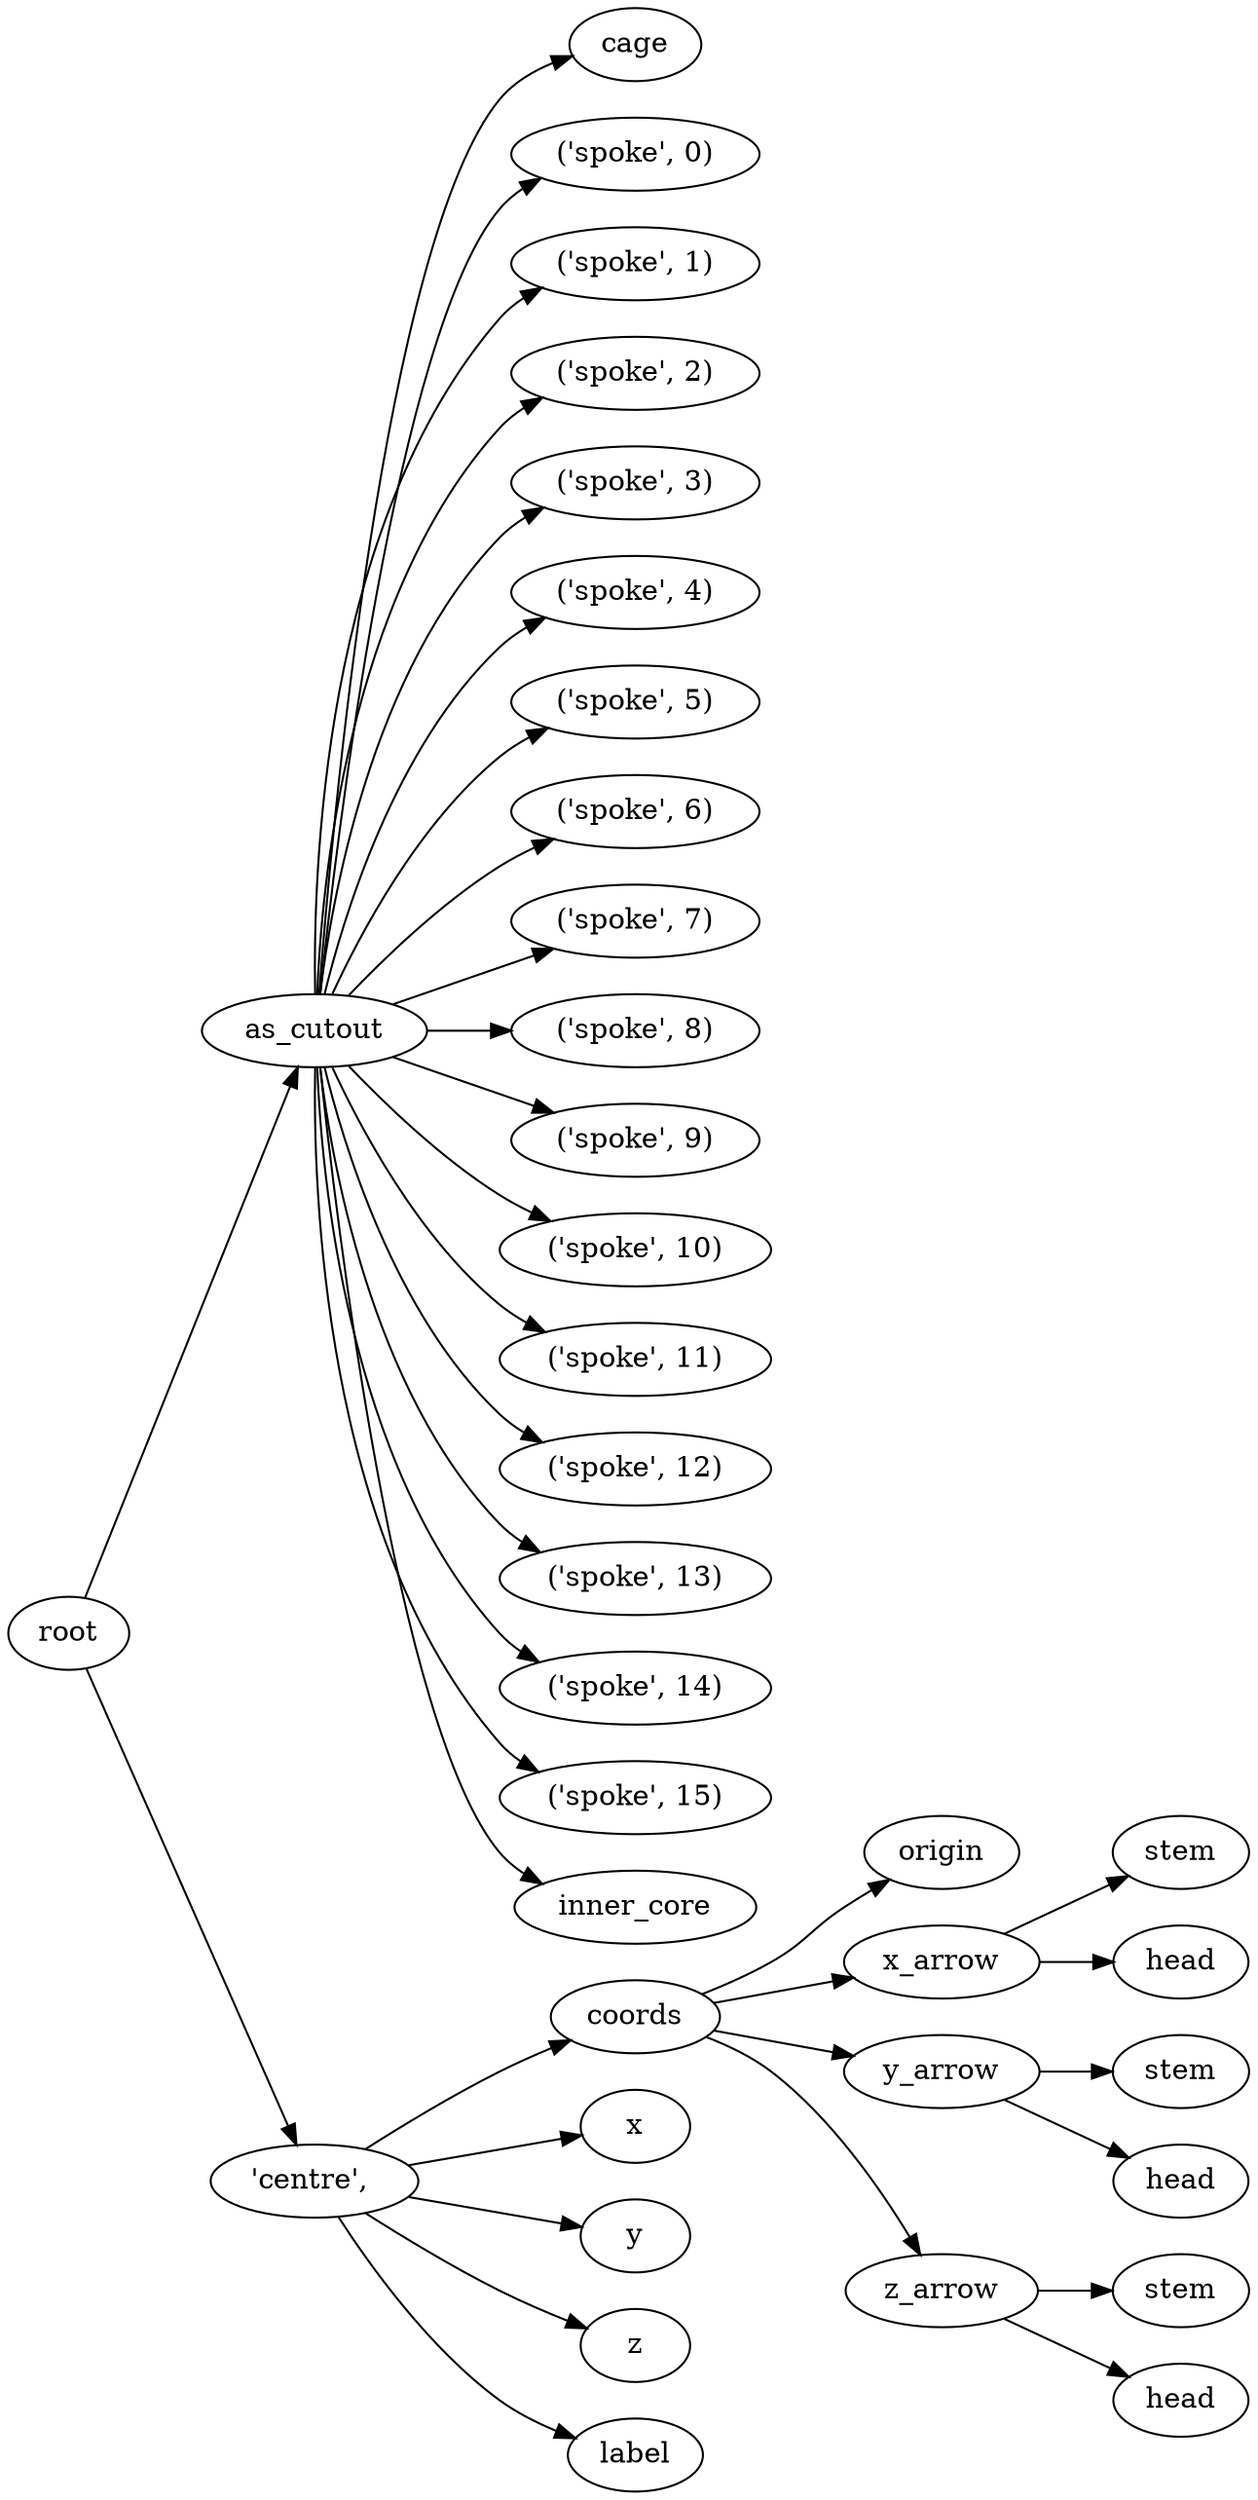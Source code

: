 digraph as_cutout {
	graph [rankdir=LR]
	root_22 [label=root href="javascript:s=&quot;\(\)\nNone&quot;; console.log(s); alert(s);"]
	as_cutout_23 [label=as_cutout href="javascript:s=&quot;\(&#x27;as_cutout&#x27;,\)\nCurlySpokes&quot;; console.log(s); alert(s);" tooltip=CurlySpokes]
	cage_24 [label=cage href="javascript:s=&quot;\(&#x27;as_cutout&#x27;,\ &#x27;cage&#x27;\)\nCylinder&quot;; console.log(s); alert(s);" tooltip=Cylinder]
	spoke_25 [label="\('spoke',\ 0\)" href="javascript:s=&quot;\(&#x27;as_cutout&#x27;,\ \(&#x27;spoke&#x27;,\ 0\)\)\nLinearExtrude&quot;; console.log(s); alert(s);" tooltip=LinearExtrude]
	spoke_26 [label="\('spoke',\ 1\)" href="javascript:s=&quot;\(&#x27;as_cutout&#x27;,\ \(&#x27;spoke&#x27;,\ 1\)\)\nLinearExtrude&quot;; console.log(s); alert(s);" tooltip=LinearExtrude]
	spoke_27 [label="\('spoke',\ 2\)" href="javascript:s=&quot;\(&#x27;as_cutout&#x27;,\ \(&#x27;spoke&#x27;,\ 2\)\)\nLinearExtrude&quot;; console.log(s); alert(s);" tooltip=LinearExtrude]
	spoke_28 [label="\('spoke',\ 3\)" href="javascript:s=&quot;\(&#x27;as_cutout&#x27;,\ \(&#x27;spoke&#x27;,\ 3\)\)\nLinearExtrude&quot;; console.log(s); alert(s);" tooltip=LinearExtrude]
	spoke_29 [label="\('spoke',\ 4\)" href="javascript:s=&quot;\(&#x27;as_cutout&#x27;,\ \(&#x27;spoke&#x27;,\ 4\)\)\nLinearExtrude&quot;; console.log(s); alert(s);" tooltip=LinearExtrude]
	spoke_30 [label="\('spoke',\ 5\)" href="javascript:s=&quot;\(&#x27;as_cutout&#x27;,\ \(&#x27;spoke&#x27;,\ 5\)\)\nLinearExtrude&quot;; console.log(s); alert(s);" tooltip=LinearExtrude]
	spoke_31 [label="\('spoke',\ 6\)" href="javascript:s=&quot;\(&#x27;as_cutout&#x27;,\ \(&#x27;spoke&#x27;,\ 6\)\)\nLinearExtrude&quot;; console.log(s); alert(s);" tooltip=LinearExtrude]
	spoke_32 [label="\('spoke',\ 7\)" href="javascript:s=&quot;\(&#x27;as_cutout&#x27;,\ \(&#x27;spoke&#x27;,\ 7\)\)\nLinearExtrude&quot;; console.log(s); alert(s);" tooltip=LinearExtrude]
	spoke_33 [label="\('spoke',\ 8\)" href="javascript:s=&quot;\(&#x27;as_cutout&#x27;,\ \(&#x27;spoke&#x27;,\ 8\)\)\nLinearExtrude&quot;; console.log(s); alert(s);" tooltip=LinearExtrude]
	spoke_34 [label="\('spoke',\ 9\)" href="javascript:s=&quot;\(&#x27;as_cutout&#x27;,\ \(&#x27;spoke&#x27;,\ 9\)\)\nLinearExtrude&quot;; console.log(s); alert(s);" tooltip=LinearExtrude]
	spoke_35 [label="\('spoke',\ 10\)" href="javascript:s=&quot;\(&#x27;as_cutout&#x27;,\ \(&#x27;spoke&#x27;,\ 10\)\)\nLinearExtrude&quot;; console.log(s); alert(s);" tooltip=LinearExtrude]
	spoke_36 [label="\('spoke',\ 11\)" href="javascript:s=&quot;\(&#x27;as_cutout&#x27;,\ \(&#x27;spoke&#x27;,\ 11\)\)\nLinearExtrude&quot;; console.log(s); alert(s);" tooltip=LinearExtrude]
	spoke_37 [label="\('spoke',\ 12\)" href="javascript:s=&quot;\(&#x27;as_cutout&#x27;,\ \(&#x27;spoke&#x27;,\ 12\)\)\nLinearExtrude&quot;; console.log(s); alert(s);" tooltip=LinearExtrude]
	spoke_38 [label="\('spoke',\ 13\)" href="javascript:s=&quot;\(&#x27;as_cutout&#x27;,\ \(&#x27;spoke&#x27;,\ 13\)\)\nLinearExtrude&quot;; console.log(s); alert(s);" tooltip=LinearExtrude]
	spoke_39 [label="\('spoke',\ 14\)" href="javascript:s=&quot;\(&#x27;as_cutout&#x27;,\ \(&#x27;spoke&#x27;,\ 14\)\)\nLinearExtrude&quot;; console.log(s); alert(s);" tooltip=LinearExtrude]
	spoke_40 [label="\('spoke',\ 15\)" href="javascript:s=&quot;\(&#x27;as_cutout&#x27;,\ \(&#x27;spoke&#x27;,\ 15\)\)\nLinearExtrude&quot;; console.log(s); alert(s);" tooltip=LinearExtrude]
	inner_core_41 [label=inner_core href="javascript:s=&quot;\(&#x27;as_cutout&#x27;,\ &#x27;inner_core&#x27;\)\nCylinder&quot;; console.log(s); alert(s);" tooltip=Cylinder]
	42 [label="'centre',\ " href="javascript:s=&quot;\(&quot;&#x27;centre&#x27;,\ &quot;,\)\nAnnotatedCoordinates&quot;; console.log(s); alert(s);" tooltip=AnnotatedCoordinates]
	coords_43 [label=coords href="javascript:s=&quot;\(&quot;&#x27;centre&#x27;,\ &quot;,\ &#x27;coords&#x27;\)\nCoordinates&quot;; console.log(s); alert(s);" tooltip=Coordinates]
	origin_44 [label=origin href="javascript:s=&quot;\(&quot;&#x27;centre&#x27;,\ &quot;,\ &#x27;coords&#x27;,\ &#x27;origin&#x27;\)\nCoordinatesCage&quot;; console.log(s); alert(s);" tooltip=CoordinatesCage]
	x_arrow_45 [label=x_arrow href="javascript:s=&quot;\(&quot;&#x27;centre&#x27;,\ &quot;,\ &#x27;coords&#x27;,\ &#x27;x_arrow&#x27;\)\nArrow&quot;; console.log(s); alert(s);" tooltip=Arrow]
	stem_46 [label=stem href="javascript:s=&quot;\(&quot;&#x27;centre&#x27;,\ &quot;,\ &#x27;coords&#x27;,\ &#x27;x_arrow&#x27;,\ &#x27;stem&#x27;\)\nCone&quot;; console.log(s); alert(s);" tooltip=Cone]
	head_47 [label=head href="javascript:s=&quot;\(&quot;&#x27;centre&#x27;,\ &quot;,\ &#x27;coords&#x27;,\ &#x27;x_arrow&#x27;,\ &#x27;head&#x27;\)\nCone&quot;; console.log(s); alert(s);" tooltip=Cone]
	y_arrow_48 [label=y_arrow href="javascript:s=&quot;\(&quot;&#x27;centre&#x27;,\ &quot;,\ &#x27;coords&#x27;,\ &#x27;y_arrow&#x27;\)\nArrow&quot;; console.log(s); alert(s);" tooltip=Arrow]
	stem_49 [label=stem href="javascript:s=&quot;\(&quot;&#x27;centre&#x27;,\ &quot;,\ &#x27;coords&#x27;,\ &#x27;y_arrow&#x27;,\ &#x27;stem&#x27;\)\nCone&quot;; console.log(s); alert(s);" tooltip=Cone]
	head_50 [label=head href="javascript:s=&quot;\(&quot;&#x27;centre&#x27;,\ &quot;,\ &#x27;coords&#x27;,\ &#x27;y_arrow&#x27;,\ &#x27;head&#x27;\)\nCone&quot;; console.log(s); alert(s);" tooltip=Cone]
	z_arrow_51 [label=z_arrow href="javascript:s=&quot;\(&quot;&#x27;centre&#x27;,\ &quot;,\ &#x27;coords&#x27;,\ &#x27;z_arrow&#x27;\)\nArrow&quot;; console.log(s); alert(s);" tooltip=Arrow]
	stem_52 [label=stem href="javascript:s=&quot;\(&quot;&#x27;centre&#x27;,\ &quot;,\ &#x27;coords&#x27;,\ &#x27;z_arrow&#x27;,\ &#x27;stem&#x27;\)\nCone&quot;; console.log(s); alert(s);" tooltip=Cone]
	head_53 [label=head href="javascript:s=&quot;\(&quot;&#x27;centre&#x27;,\ &quot;,\ &#x27;coords&#x27;,\ &#x27;z_arrow&#x27;,\ &#x27;head&#x27;\)\nCone&quot;; console.log(s); alert(s);" tooltip=Cone]
	x_54 [label=x href="javascript:s=&quot;\(&quot;&#x27;centre&#x27;,\ &quot;,\ &#x27;x&#x27;\)\nText&quot;; console.log(s); alert(s);" tooltip=Text]
	y_55 [label=y href="javascript:s=&quot;\(&quot;&#x27;centre&#x27;,\ &quot;,\ &#x27;y&#x27;\)\nText&quot;; console.log(s); alert(s);" tooltip=Text]
	z_56 [label=z href="javascript:s=&quot;\(&quot;&#x27;centre&#x27;,\ &quot;,\ &#x27;z&#x27;\)\nText&quot;; console.log(s); alert(s);" tooltip=Text]
	label_57 [label=label href="javascript:s=&quot;\(&quot;&#x27;centre&#x27;,\ &quot;,\ &#x27;label&#x27;\)\nText&quot;; console.log(s); alert(s);" tooltip=Text]
	root_22 -> as_cutout_23
	as_cutout_23 -> cage_24
	as_cutout_23 -> spoke_25
	as_cutout_23 -> spoke_26
	as_cutout_23 -> spoke_27
	as_cutout_23 -> spoke_28
	as_cutout_23 -> spoke_29
	as_cutout_23 -> spoke_30
	as_cutout_23 -> spoke_31
	as_cutout_23 -> spoke_32
	as_cutout_23 -> spoke_33
	as_cutout_23 -> spoke_34
	as_cutout_23 -> spoke_35
	as_cutout_23 -> spoke_36
	as_cutout_23 -> spoke_37
	as_cutout_23 -> spoke_38
	as_cutout_23 -> spoke_39
	as_cutout_23 -> spoke_40
	as_cutout_23 -> inner_core_41
	root_22 -> 42
	42 -> coords_43
	coords_43 -> origin_44
	coords_43 -> x_arrow_45
	x_arrow_45 -> stem_46
	x_arrow_45 -> head_47
	coords_43 -> y_arrow_48
	y_arrow_48 -> stem_49
	y_arrow_48 -> head_50
	coords_43 -> z_arrow_51
	z_arrow_51 -> stem_52
	z_arrow_51 -> head_53
	42 -> x_54
	42 -> y_55
	42 -> z_56
	42 -> label_57
}
